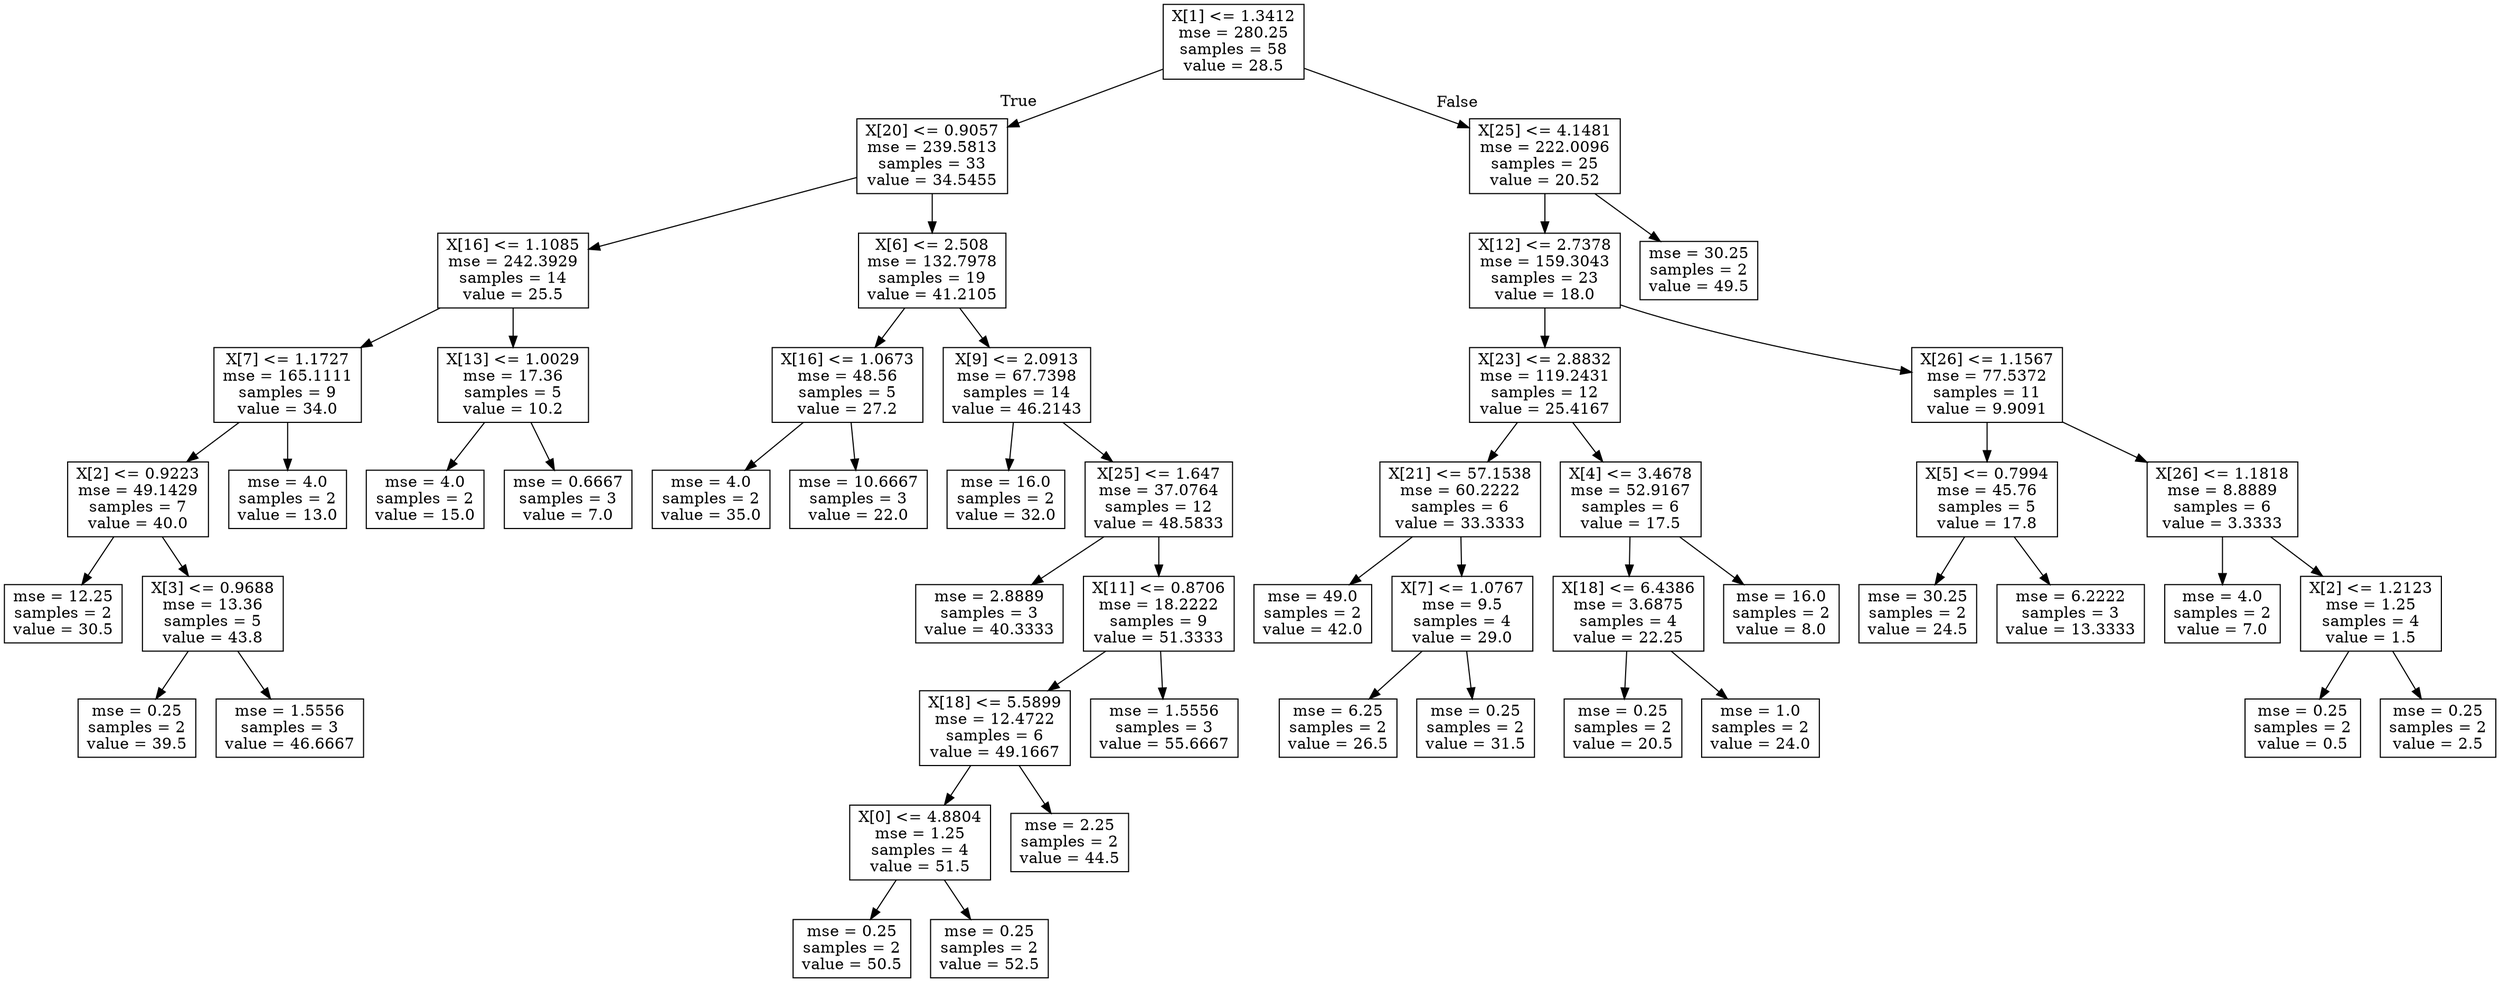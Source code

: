 digraph Tree {
node [shape=box] ;
0 [label="X[1] <= 1.3412\nmse = 280.25\nsamples = 58\nvalue = 28.5"] ;
1 [label="X[20] <= 0.9057\nmse = 239.5813\nsamples = 33\nvalue = 34.5455"] ;
0 -> 1 [labeldistance=2.5, labelangle=45, headlabel="True"] ;
2 [label="X[16] <= 1.1085\nmse = 242.3929\nsamples = 14\nvalue = 25.5"] ;
1 -> 2 ;
3 [label="X[7] <= 1.1727\nmse = 165.1111\nsamples = 9\nvalue = 34.0"] ;
2 -> 3 ;
4 [label="X[2] <= 0.9223\nmse = 49.1429\nsamples = 7\nvalue = 40.0"] ;
3 -> 4 ;
5 [label="mse = 12.25\nsamples = 2\nvalue = 30.5"] ;
4 -> 5 ;
6 [label="X[3] <= 0.9688\nmse = 13.36\nsamples = 5\nvalue = 43.8"] ;
4 -> 6 ;
7 [label="mse = 0.25\nsamples = 2\nvalue = 39.5"] ;
6 -> 7 ;
8 [label="mse = 1.5556\nsamples = 3\nvalue = 46.6667"] ;
6 -> 8 ;
9 [label="mse = 4.0\nsamples = 2\nvalue = 13.0"] ;
3 -> 9 ;
10 [label="X[13] <= 1.0029\nmse = 17.36\nsamples = 5\nvalue = 10.2"] ;
2 -> 10 ;
11 [label="mse = 4.0\nsamples = 2\nvalue = 15.0"] ;
10 -> 11 ;
12 [label="mse = 0.6667\nsamples = 3\nvalue = 7.0"] ;
10 -> 12 ;
13 [label="X[6] <= 2.508\nmse = 132.7978\nsamples = 19\nvalue = 41.2105"] ;
1 -> 13 ;
14 [label="X[16] <= 1.0673\nmse = 48.56\nsamples = 5\nvalue = 27.2"] ;
13 -> 14 ;
15 [label="mse = 4.0\nsamples = 2\nvalue = 35.0"] ;
14 -> 15 ;
16 [label="mse = 10.6667\nsamples = 3\nvalue = 22.0"] ;
14 -> 16 ;
17 [label="X[9] <= 2.0913\nmse = 67.7398\nsamples = 14\nvalue = 46.2143"] ;
13 -> 17 ;
18 [label="mse = 16.0\nsamples = 2\nvalue = 32.0"] ;
17 -> 18 ;
19 [label="X[25] <= 1.647\nmse = 37.0764\nsamples = 12\nvalue = 48.5833"] ;
17 -> 19 ;
20 [label="mse = 2.8889\nsamples = 3\nvalue = 40.3333"] ;
19 -> 20 ;
21 [label="X[11] <= 0.8706\nmse = 18.2222\nsamples = 9\nvalue = 51.3333"] ;
19 -> 21 ;
22 [label="X[18] <= 5.5899\nmse = 12.4722\nsamples = 6\nvalue = 49.1667"] ;
21 -> 22 ;
23 [label="X[0] <= 4.8804\nmse = 1.25\nsamples = 4\nvalue = 51.5"] ;
22 -> 23 ;
24 [label="mse = 0.25\nsamples = 2\nvalue = 50.5"] ;
23 -> 24 ;
25 [label="mse = 0.25\nsamples = 2\nvalue = 52.5"] ;
23 -> 25 ;
26 [label="mse = 2.25\nsamples = 2\nvalue = 44.5"] ;
22 -> 26 ;
27 [label="mse = 1.5556\nsamples = 3\nvalue = 55.6667"] ;
21 -> 27 ;
28 [label="X[25] <= 4.1481\nmse = 222.0096\nsamples = 25\nvalue = 20.52"] ;
0 -> 28 [labeldistance=2.5, labelangle=-45, headlabel="False"] ;
29 [label="X[12] <= 2.7378\nmse = 159.3043\nsamples = 23\nvalue = 18.0"] ;
28 -> 29 ;
30 [label="X[23] <= 2.8832\nmse = 119.2431\nsamples = 12\nvalue = 25.4167"] ;
29 -> 30 ;
31 [label="X[21] <= 57.1538\nmse = 60.2222\nsamples = 6\nvalue = 33.3333"] ;
30 -> 31 ;
32 [label="mse = 49.0\nsamples = 2\nvalue = 42.0"] ;
31 -> 32 ;
33 [label="X[7] <= 1.0767\nmse = 9.5\nsamples = 4\nvalue = 29.0"] ;
31 -> 33 ;
34 [label="mse = 6.25\nsamples = 2\nvalue = 26.5"] ;
33 -> 34 ;
35 [label="mse = 0.25\nsamples = 2\nvalue = 31.5"] ;
33 -> 35 ;
36 [label="X[4] <= 3.4678\nmse = 52.9167\nsamples = 6\nvalue = 17.5"] ;
30 -> 36 ;
37 [label="X[18] <= 6.4386\nmse = 3.6875\nsamples = 4\nvalue = 22.25"] ;
36 -> 37 ;
38 [label="mse = 0.25\nsamples = 2\nvalue = 20.5"] ;
37 -> 38 ;
39 [label="mse = 1.0\nsamples = 2\nvalue = 24.0"] ;
37 -> 39 ;
40 [label="mse = 16.0\nsamples = 2\nvalue = 8.0"] ;
36 -> 40 ;
41 [label="X[26] <= 1.1567\nmse = 77.5372\nsamples = 11\nvalue = 9.9091"] ;
29 -> 41 ;
42 [label="X[5] <= 0.7994\nmse = 45.76\nsamples = 5\nvalue = 17.8"] ;
41 -> 42 ;
43 [label="mse = 30.25\nsamples = 2\nvalue = 24.5"] ;
42 -> 43 ;
44 [label="mse = 6.2222\nsamples = 3\nvalue = 13.3333"] ;
42 -> 44 ;
45 [label="X[26] <= 1.1818\nmse = 8.8889\nsamples = 6\nvalue = 3.3333"] ;
41 -> 45 ;
46 [label="mse = 4.0\nsamples = 2\nvalue = 7.0"] ;
45 -> 46 ;
47 [label="X[2] <= 1.2123\nmse = 1.25\nsamples = 4\nvalue = 1.5"] ;
45 -> 47 ;
48 [label="mse = 0.25\nsamples = 2\nvalue = 0.5"] ;
47 -> 48 ;
49 [label="mse = 0.25\nsamples = 2\nvalue = 2.5"] ;
47 -> 49 ;
50 [label="mse = 30.25\nsamples = 2\nvalue = 49.5"] ;
28 -> 50 ;
}